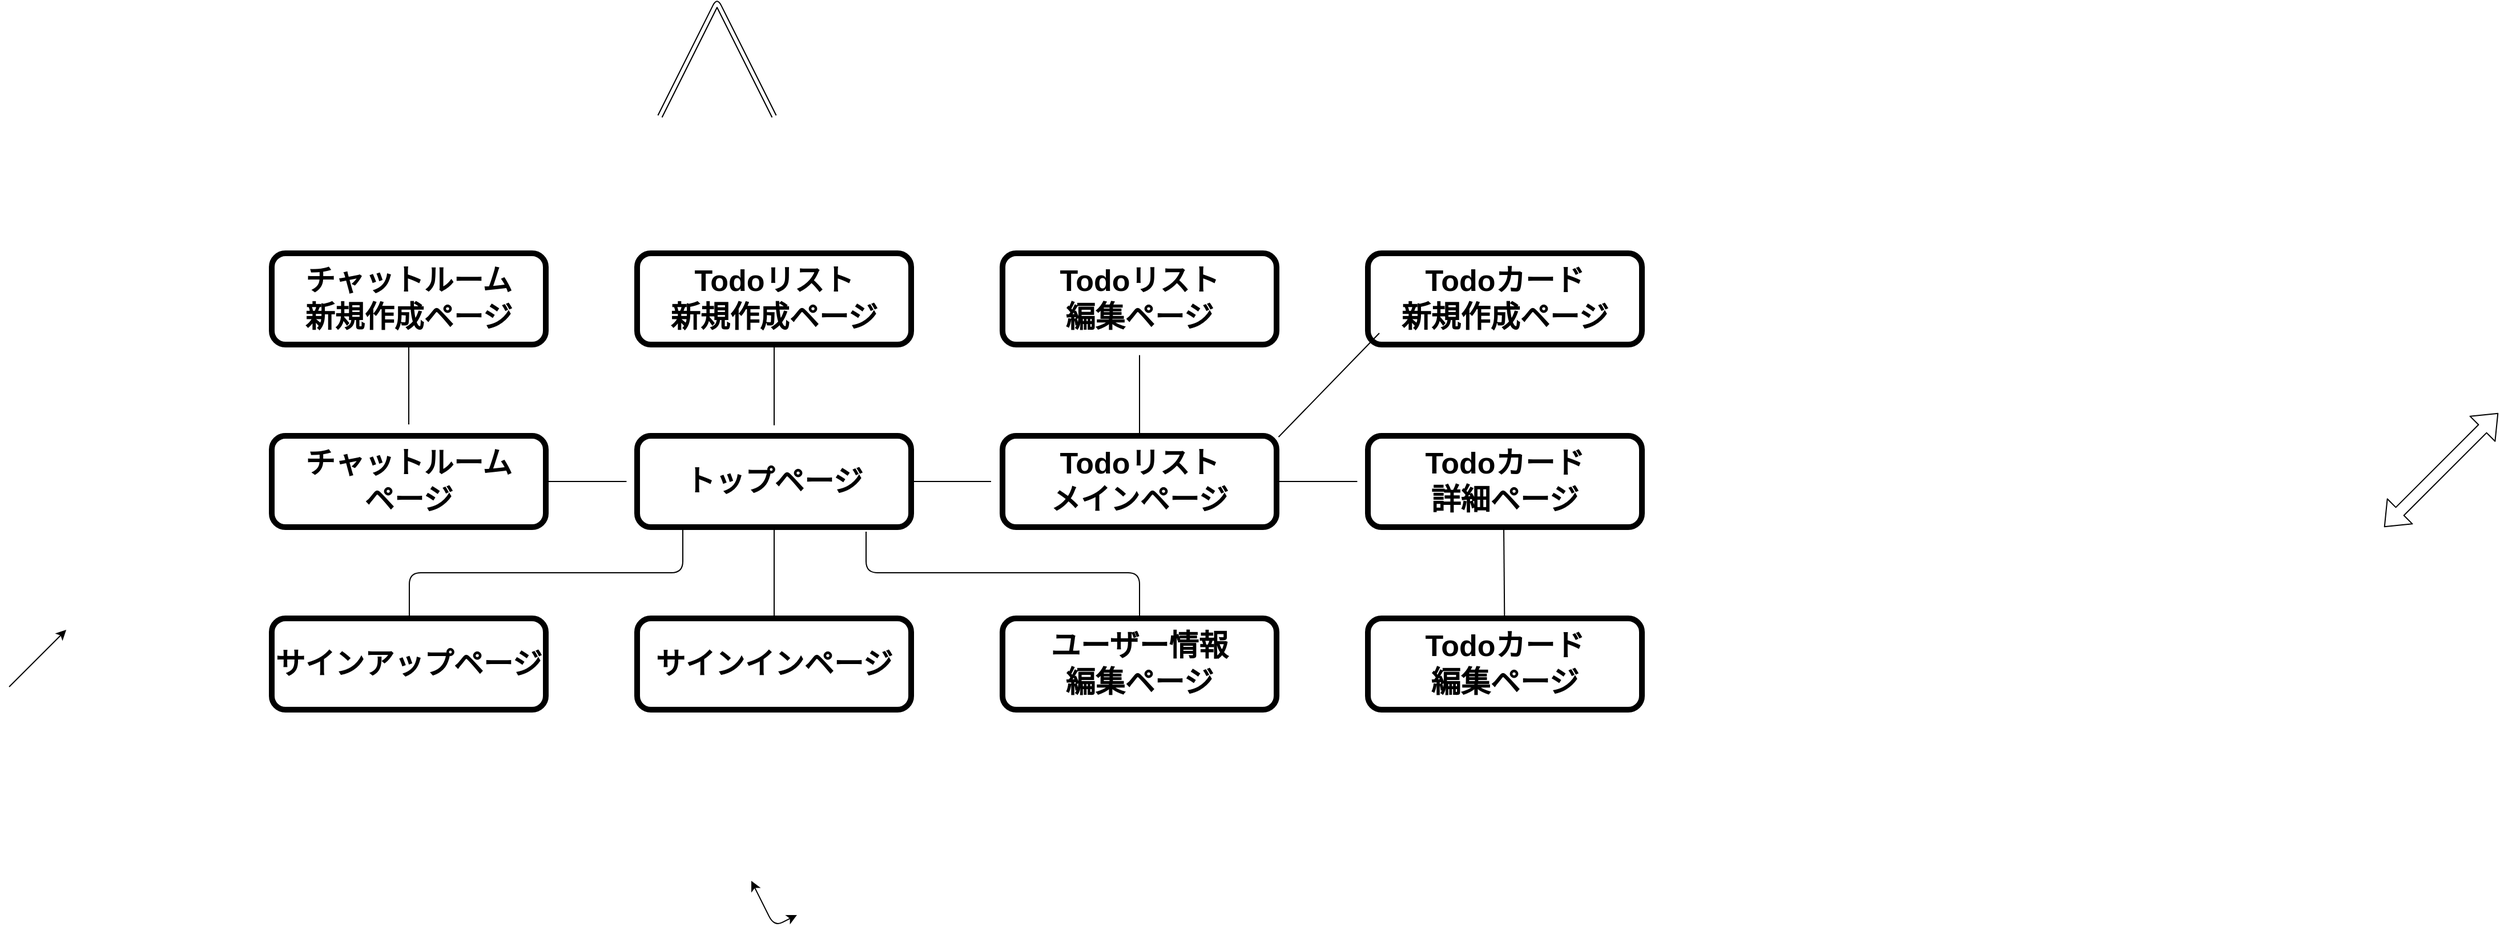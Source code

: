 <mxfile>
    <diagram id="7JkTyRJ_y6LTnghlBYr9" name="ページ1">
        <mxGraphModel dx="2066" dy="974" grid="1" gridSize="10" guides="0" tooltips="1" connect="0" arrows="0" fold="1" page="1" pageScale="1" pageWidth="1169" pageHeight="827" background="#FFFFFF" math="0" shadow="0">
            <root>
                <mxCell id="0"/>
                <mxCell id="1" parent="0"/>
                <mxCell id="3" value="サインインページ" style="rounded=1;whiteSpace=wrap;html=1;fillColor=#FFFFFF;strokeColor=#000000;strokeWidth=5;perimeterSpacing=2;fontColor=#000000;fontSize=26;fontStyle=1" vertex="1" parent="1">
                    <mxGeometry x="-600" y="560" width="240" height="80" as="geometry"/>
                </mxCell>
                <mxCell id="7" value="トップページ" style="rounded=1;whiteSpace=wrap;html=1;fillColor=#FFFFFF;strokeColor=#000000;strokeWidth=5;perimeterSpacing=2;fontColor=#000000;fontSize=26;fontStyle=1" vertex="1" parent="1">
                    <mxGeometry x="-600" y="400" width="240" height="80" as="geometry"/>
                </mxCell>
                <mxCell id="8" value="サインアップページ" style="rounded=1;whiteSpace=wrap;html=1;fillColor=#FFFFFF;strokeColor=#000000;strokeWidth=5;perimeterSpacing=2;fontColor=#000000;fontSize=26;fontStyle=1" vertex="1" parent="1">
                    <mxGeometry x="-920" y="560" width="240" height="80" as="geometry"/>
                </mxCell>
                <mxCell id="9" value="Todoリスト&lt;br&gt;新規作成ページ" style="rounded=1;whiteSpace=wrap;html=1;fillColor=#FFFFFF;strokeColor=#000000;strokeWidth=5;perimeterSpacing=2;fontColor=#000000;fontSize=26;fontStyle=1" vertex="1" parent="1">
                    <mxGeometry x="-600" y="240" width="240" height="80" as="geometry"/>
                </mxCell>
                <mxCell id="10" value="Todoリスト&lt;br&gt;メインページ" style="rounded=1;whiteSpace=wrap;html=1;fillColor=#FFFFFF;strokeColor=#000000;strokeWidth=5;perimeterSpacing=2;fontColor=#000000;fontSize=26;fontStyle=1" vertex="1" parent="1">
                    <mxGeometry x="-280" y="400" width="240" height="80" as="geometry"/>
                </mxCell>
                <mxCell id="11" value="Todoリスト&lt;br&gt;編集ページ" style="rounded=1;whiteSpace=wrap;html=1;fillColor=#FFFFFF;strokeColor=#000000;strokeWidth=5;perimeterSpacing=2;fontColor=#000000;fontSize=26;fontStyle=1" vertex="1" parent="1">
                    <mxGeometry x="-280" y="240" width="240" height="80" as="geometry"/>
                </mxCell>
                <mxCell id="12" value="Todoカード&lt;br&gt;新規作成ページ" style="rounded=1;whiteSpace=wrap;html=1;fillColor=#FFFFFF;strokeColor=#000000;strokeWidth=5;perimeterSpacing=2;fontColor=#000000;fontSize=26;fontStyle=1" vertex="1" parent="1">
                    <mxGeometry x="40" y="240" width="240" height="80" as="geometry"/>
                </mxCell>
                <mxCell id="13" value="Todoカード&lt;br&gt;詳細ページ" style="rounded=1;whiteSpace=wrap;html=1;fillColor=#FFFFFF;strokeColor=#000000;strokeWidth=5;perimeterSpacing=2;fontColor=#000000;fontSize=26;fontStyle=1" vertex="1" parent="1">
                    <mxGeometry x="40" y="400" width="240" height="80" as="geometry"/>
                </mxCell>
                <mxCell id="14" value="ユーザー情報&lt;br&gt;編集ページ" style="rounded=1;whiteSpace=wrap;html=1;fillColor=#FFFFFF;strokeColor=#000000;strokeWidth=5;perimeterSpacing=2;fontColor=#000000;fontSize=26;fontStyle=1" vertex="1" parent="1">
                    <mxGeometry x="-280" y="560" width="240" height="80" as="geometry"/>
                </mxCell>
                <mxCell id="15" value="チャットルーム&lt;br&gt;新規作成ページ" style="rounded=1;whiteSpace=wrap;html=1;fillColor=#FFFFFF;strokeColor=#000000;strokeWidth=5;perimeterSpacing=2;fontColor=#000000;fontSize=26;fontStyle=1" vertex="1" parent="1">
                    <mxGeometry x="-920" y="240" width="240" height="80" as="geometry"/>
                </mxCell>
                <mxCell id="16" value="チャットルーム&lt;br&gt;ページ" style="rounded=1;whiteSpace=wrap;html=1;fillColor=#FFFFFF;strokeColor=#000000;strokeWidth=5;perimeterSpacing=2;fontColor=#000000;fontSize=26;fontStyle=1" vertex="1" parent="1">
                    <mxGeometry x="-920" y="400" width="240" height="80" as="geometry"/>
                </mxCell>
                <mxCell id="17" value="Todoカード&lt;br&gt;編集ページ" style="rounded=1;whiteSpace=wrap;html=1;fillColor=#FFFFFF;strokeColor=#000000;strokeWidth=5;perimeterSpacing=2;fontColor=#000000;fontSize=26;fontStyle=1" vertex="1" parent="1">
                    <mxGeometry x="40" y="560" width="240" height="80" as="geometry"/>
                </mxCell>
                <mxCell id="26" value="" style="shape=link;html=1;labelBorderColor=default;fontSize=38;fontColor=default;labelBackgroundColor=default;" edge="1" parent="1">
                    <mxGeometry width="100" relative="1" as="geometry">
                        <mxPoint x="-580" y="120" as="sourcePoint"/>
                        <mxPoint x="-480" y="120" as="targetPoint"/>
                        <Array as="points">
                            <mxPoint x="-530" y="20"/>
                        </Array>
                    </mxGeometry>
                </mxCell>
                <mxCell id="27" value="" style="endArrow=classic;startArrow=classic;html=1;labelBackgroundColor=default;labelBorderColor=default;fontSize=38;fontColor=default;" edge="1" parent="1">
                    <mxGeometry width="50" height="50" relative="1" as="geometry">
                        <mxPoint x="-500" y="790" as="sourcePoint"/>
                        <mxPoint x="-460" y="820" as="targetPoint"/>
                        <Array as="points">
                            <mxPoint x="-480" y="830"/>
                        </Array>
                    </mxGeometry>
                </mxCell>
                <mxCell id="28" value="" style="endArrow=classic;html=1;labelBackgroundColor=default;labelBorderColor=default;fontSize=38;fontColor=default;" edge="1" parent="1">
                    <mxGeometry width="50" height="50" relative="1" as="geometry">
                        <mxPoint x="-1150" y="620" as="sourcePoint"/>
                        <mxPoint x="-1100" y="570" as="targetPoint"/>
                    </mxGeometry>
                </mxCell>
                <mxCell id="29" value="" style="shape=flexArrow;endArrow=classic;startArrow=classic;html=1;labelBackgroundColor=default;labelBorderColor=default;fontSize=38;fontColor=default;" edge="1" parent="1">
                    <mxGeometry width="100" height="100" relative="1" as="geometry">
                        <mxPoint x="930" y="480" as="sourcePoint"/>
                        <mxPoint x="1030" y="380" as="targetPoint"/>
                    </mxGeometry>
                </mxCell>
                <mxCell id="32" value="" style="endArrow=none;html=1;labelBackgroundColor=default;labelBorderColor=default;fontSize=38;fontColor=default;edgeStyle=orthogonalEdgeStyle;exitX=0.502;exitY=0.014;exitDx=0;exitDy=0;exitPerimeter=0;" edge="1" parent="1" source="8" target="7">
                    <mxGeometry width="50" height="50" relative="1" as="geometry">
                        <mxPoint x="-800" y="540" as="sourcePoint"/>
                        <mxPoint x="-560" y="490" as="targetPoint"/>
                        <Array as="points">
                            <mxPoint x="-800" y="520"/>
                            <mxPoint x="-560" y="520"/>
                        </Array>
                    </mxGeometry>
                </mxCell>
                <mxCell id="33" value="" style="endArrow=none;html=1;labelBackgroundColor=#000000;labelBorderColor=default;fontSize=38;fontColor=default;exitX=0.83;exitY=1.024;exitDx=0;exitDy=0;exitPerimeter=0;edgeStyle=orthogonalEdgeStyle;" edge="1" parent="1" source="7" target="14">
                    <mxGeometry width="50" height="50" relative="1" as="geometry">
                        <mxPoint x="-340" y="520" as="sourcePoint"/>
                        <mxPoint x="-190" y="520" as="targetPoint"/>
                        <Array as="points">
                            <mxPoint x="-400" y="520"/>
                            <mxPoint x="-160" y="520"/>
                        </Array>
                    </mxGeometry>
                </mxCell>
                <mxCell id="34" value="" style="endArrow=none;html=1;labelBackgroundColor=#000000;labelBorderColor=default;fontSize=38;fontColor=default;entryX=0.5;entryY=0.968;entryDx=0;entryDy=0;entryPerimeter=0;exitX=0.5;exitY=0.024;exitDx=0;exitDy=0;exitPerimeter=0;" edge="1" parent="1" source="3" target="7">
                    <mxGeometry width="50" height="50" relative="1" as="geometry">
                        <mxPoint x="-490" y="550" as="sourcePoint"/>
                        <mxPoint x="-440" y="500" as="targetPoint"/>
                    </mxGeometry>
                </mxCell>
                <mxCell id="36" value="" style="endArrow=none;html=1;labelBackgroundColor=#000000;labelBorderColor=default;fontSize=38;fontColor=default;" edge="1" parent="1">
                    <mxGeometry width="50" height="50" relative="1" as="geometry">
                        <mxPoint x="-360" y="440" as="sourcePoint"/>
                        <mxPoint x="-290" y="440" as="targetPoint"/>
                    </mxGeometry>
                </mxCell>
                <mxCell id="37" value="" style="endArrow=none;html=1;labelBackgroundColor=#000000;labelBorderColor=default;fontSize=38;fontColor=default;" edge="1" parent="1" source="10">
                    <mxGeometry width="50" height="50" relative="1" as="geometry">
                        <mxPoint x="-160" y="379.289" as="sourcePoint"/>
                        <mxPoint x="-160" y="329.289" as="targetPoint"/>
                    </mxGeometry>
                </mxCell>
                <mxCell id="38" value="" style="endArrow=none;html=1;labelBackgroundColor=#000000;labelBorderColor=default;fontSize=38;fontColor=default;" edge="1" parent="1" source="9">
                    <mxGeometry width="50" height="50" relative="1" as="geometry">
                        <mxPoint x="-480" y="370" as="sourcePoint"/>
                        <mxPoint x="-480" y="390.711" as="targetPoint"/>
                    </mxGeometry>
                </mxCell>
                <mxCell id="39" value="" style="endArrow=none;html=1;labelBackgroundColor=#000000;labelBorderColor=default;fontSize=38;fontColor=default;" edge="1" parent="1" source="16">
                    <mxGeometry width="50" height="50" relative="1" as="geometry">
                        <mxPoint x="-680" y="490" as="sourcePoint"/>
                        <mxPoint x="-609.289" y="440" as="targetPoint"/>
                    </mxGeometry>
                </mxCell>
                <mxCell id="40" value="" style="endArrow=none;html=1;labelBackgroundColor=#000000;labelBorderColor=default;fontSize=38;fontColor=default;" edge="1" parent="1" target="15">
                    <mxGeometry width="50" height="50" relative="1" as="geometry">
                        <mxPoint x="-800" y="390" as="sourcePoint"/>
                        <mxPoint x="-760" y="340" as="targetPoint"/>
                    </mxGeometry>
                </mxCell>
                <mxCell id="41" value="" style="endArrow=none;html=1;labelBackgroundColor=#000000;labelBorderColor=default;fontSize=38;fontColor=default;" edge="1" parent="1" source="10">
                    <mxGeometry width="50" height="50" relative="1" as="geometry">
                        <mxPoint x="-40" y="490" as="sourcePoint"/>
                        <mxPoint x="30.711" y="440" as="targetPoint"/>
                    </mxGeometry>
                </mxCell>
                <mxCell id="42" value="" style="endArrow=none;html=1;labelBackgroundColor=#000000;labelBorderColor=default;fontSize=38;fontColor=default;exitX=0.999;exitY=0.036;exitDx=0;exitDy=0;exitPerimeter=0;" edge="1" parent="1" source="10">
                    <mxGeometry width="50" height="50" relative="1" as="geometry">
                        <mxPoint x="-20" y="380" as="sourcePoint"/>
                        <mxPoint x="50" y="310" as="targetPoint"/>
                    </mxGeometry>
                </mxCell>
                <mxCell id="43" value="" style="endArrow=none;html=1;labelBackgroundColor=#000000;labelBorderColor=default;fontSize=38;fontColor=default;entryX=0.496;entryY=1.005;entryDx=0;entryDy=0;entryPerimeter=0;" edge="1" parent="1" source="17" target="13">
                    <mxGeometry width="50" height="50" relative="1" as="geometry">
                        <mxPoint x="140" y="550" as="sourcePoint"/>
                        <mxPoint x="190" y="500" as="targetPoint"/>
                    </mxGeometry>
                </mxCell>
            </root>
        </mxGraphModel>
    </diagram>
</mxfile>